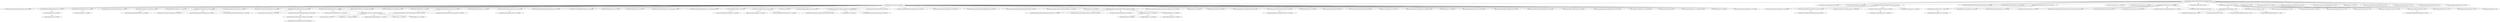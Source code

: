 digraph "de.codescape.jira.plugins:multiple-subtasks:atlassian-plugin:24.08.0" { 
	"de.codescape.jira.plugins:multiple-subtasks:atlassian-plugin:24.08.0" -> "com.atlassian.jira:jira-api:jar:9.17.2:provided" ; 
	"de.codescape.jira.plugins:multiple-subtasks:atlassian-plugin:24.08.0" -> "com.atlassian.upm:licensing-api:jar:6.5.8:provided" ; 
	"de.codescape.jira.plugins:multiple-subtasks:atlassian-plugin:24.08.0" -> "com.atlassian.upm:upm-api:jar:6.5.8:provided" ; 
	"de.codescape.jira.plugins:multiple-subtasks:atlassian-plugin:24.08.0" -> "com.atlassian.activeobjects:activeobjects-plugin:jar:5.0.3:provided" ; 
	"de.codescape.jira.plugins:multiple-subtasks:atlassian-plugin:24.08.0" -> "com.atlassian.plugin:atlassian-spring-scanner-annotation:jar:3.0.4:provided" ; 
	"de.codescape.jira.plugins:multiple-subtasks:atlassian-plugin:24.08.0" -> "org.springframework:spring-beans:jar:5.3.34:provided" ; 
	"de.codescape.jira.plugins:multiple-subtasks:atlassian-plugin:24.08.0" -> "org.springframework:spring-context:jar:5.3.34:provided" ; 
	"de.codescape.jira.plugins:multiple-subtasks:atlassian-plugin:24.08.0" -> "javax.ws.rs:jsr311-api:jar:1.1.1:provided" ; 
	"de.codescape.jira.plugins:multiple-subtasks:atlassian-plugin:24.08.0" -> "javax.servlet:javax.servlet-api:jar:4.0.1:provided" ; 
	"de.codescape.jira.plugins:multiple-subtasks:atlassian-plugin:24.08.0" -> "com.google.guava:guava:jar:32.1.3-jre:provided" ; 
	"de.codescape.jira.plugins:multiple-subtasks:atlassian-plugin:24.08.0" -> "org.hamcrest:hamcrest-core:jar:1.3:test" ; 
	"de.codescape.jira.plugins:multiple-subtasks:atlassian-plugin:24.08.0" -> "com.atlassian.jira:jira-tests:jar:9.17.2:test" ; 
	"de.codescape.jira.plugins:multiple-subtasks:atlassian-plugin:24.08.0" -> "junit:junit:jar:4.13.1:test" ; 
	"de.codescape.jira.plugins:multiple-subtasks:atlassian-plugin:24.08.0" -> "org.mockito:mockito-core:jar:2.21.0:test" ; 
	"de.codescape.jira.plugins:multiple-subtasks:atlassian-plugin:24.08.0" -> "net.java.dev.activeobjects:activeobjects-test:jar:5.0.3:test" ; 
	"de.codescape.jira.plugins:multiple-subtasks:atlassian-plugin:24.08.0" -> "com.atlassian.activeobjects:activeobjects-test:jar:5.0.3:test" ; 
	"de.codescape.jira.plugins:multiple-subtasks:atlassian-plugin:24.08.0" -> "hsqldb:hsqldb:jar:1.8.0.10:test" ; 
	"de.codescape.jira.plugins:multiple-subtasks:atlassian-plugin:24.08.0" -> "com.atlassian.profiling:atlassian-profiling-api:jar:4.9.1:test" ; 
	"de.codescape.jira.plugins:multiple-subtasks:atlassian-plugin:24.08.0" -> "org.apache.lucene:lucene-core:jar:7.3.1:test" ; 
	"de.codescape.jira.plugins:multiple-subtasks:atlassian-plugin:24.08.0" -> "org.apache.logging.log4j:log4j-core:jar:2.20.0:test" ; 
	"de.codescape.jira.plugins:multiple-subtasks:atlassian-plugin:24.08.0" -> "org.apache.logging.log4j:log4j-api:jar:2.20.0:test" ; 
	"com.atlassian.jira:jira-api:jar:9.17.2:provided" -> "com.atlassian.annotations:atlassian-annotations:jar:4.0.3:provided" ; 
	"com.atlassian.jira:jira-api:jar:9.17.2:provided" -> "com.atlassian.ofbiz:entityengine-share:jar:3.0.11:provided" ; 
	"com.atlassian.jira:jira-api:jar:9.17.2:provided" -> "com.atlassian.ofbiz:entityengine:jar:3.0.11:provided" ; 
	"com.atlassian.jira:jira-api:jar:9.17.2:provided" -> "com.atlassian.collectors:atlassian-collectors-util:jar:1.1:provided" ; 
	"com.atlassian.jira:jira-api:jar:9.17.2:provided" -> "opensymphony:webwork:jar:1.4-atlassian-31:provided" ; 
	"com.atlassian.jira:jira-api:jar:9.17.2:provided" -> "webwork:pell-multipart-request:jar:1.31.0:provided" ; 
	"com.atlassian.jira:jira-api:jar:9.17.2:provided" -> "com.atlassian.core:atlassian-core:jar:8.1.0:provided" ; 
	"com.atlassian.jira:jira-api:jar:9.17.2:provided" -> "com.atlassian.core:atlassian-core-user:jar:8.1.0:provided" ; 
	"com.atlassian.jira:jira-api:jar:9.17.2:provided" -> "com.atlassian.core:atlassian-core-thumbnail:jar:8.1.0:provided" ; 
	"com.atlassian.jira:jira-api:jar:9.17.2:provided" -> "com.atlassian.extras:atlassian-extras:jar:3.4.6:provided" ; 
	"com.atlassian.jira:jira-api:jar:9.17.2:provided" -> "com.atlassian.velocity:atlassian-velocity:jar:1.4:provided" ; 
	"com.atlassian.jira:jira-api:jar:9.17.2:provided" -> "org.apache.velocity:velocity:jar:1.6.4-atlassian-25:provided" ; 
	"com.atlassian.jira:jira-api:jar:9.17.2:provided" -> "osworkflow:osworkflow:jar:2.9.0-atlassian-1:provided" ; 
	"com.atlassian.jira:jira-api:jar:9.17.2:provided" -> "opensymphony:propertyset:jar:1.5:provided" ; 
	"com.atlassian.jira:jira-api:jar:9.17.2:provided" -> "com.atlassian.cache:atlassian-cache-api:jar:6.1.0:provided" ; 
	"com.atlassian.jira:jira-api:jar:9.17.2:provided" -> "com.atlassian.beehive:beehive-api:jar:5.1.0:provided" ; 
	"com.atlassian.jira:jira-api:jar:9.17.2:provided" -> "com.atlassian.tenancy:atlassian-tenancy-api:jar:4.0.1:provided" ; 
	"com.atlassian.jira:jira-api:jar:9.17.2:provided" -> "com.atlassian.upgrade:upgrade-task-framework-api:jar:2.0.2:provided" ; 
	"com.atlassian.jira:jira-api:jar:9.17.2:provided" -> "com.atlassian.crowd:embedded-crowd-api:jar:5.2.2:provided" ; 
	"com.atlassian.jira:jira-api:jar:9.17.2:provided" -> "com.atlassian.fugue:fugue:jar:2.7.0:provided" ; 
	"com.atlassian.jira:jira-api:jar:9.17.2:provided" -> "io.atlassian.fugue:fugue:jar:5.0.0:provided" ; 
	"com.atlassian.jira:jira-api:jar:9.17.2:provided" -> "org.codehaus.jackson:jackson-core-asl:jar:1.9.14-atlassian-6:provided" ; 
	"com.atlassian.jira:jira-api:jar:9.17.2:provided" -> "org.codehaus.jackson:jackson-mapper-asl:jar:1.9.14-atlassian-6:provided" ; 
	"com.atlassian.jira:jira-api:jar:9.17.2:provided" -> "com.sun.mail:jakarta.mail:jar:1.6.7:provided" ; 
	"com.atlassian.jira:jira-api:jar:9.17.2:provided" -> "com.atlassian.mail:atlassian-mail:jar:6.0.3:provided" ; 
	"com.atlassian.jira:jira-api:jar:9.17.2:provided" -> "oro:oro:jar:2.0.8:provided" ; 
	"com.atlassian.jira:jira-api:jar:9.17.2:provided" -> "com.atlassian.applinks:applinks-api:jar:9.2.4:provided" ; 
	"com.atlassian.jira:jira-api:jar:9.17.2:provided" -> "com.google.javascript:closure-compiler-unshaded:jar:v20181008:provided" ; 
	"com.atlassian.jira:jira-api:jar:9.17.2:provided" -> "com.google.protobuf:protobuf-java:jar:3.21.9:provided" ; 
	"com.atlassian.jira:jira-api:jar:9.17.2:provided" -> "com.atlassian.velocity.htmlsafe:velocity-htmlsafe:jar:4.0.3:provided" ; 
	"com.atlassian.jira:jira-api:jar:9.17.2:provided" -> "com.atlassian.plugins:atlassian-plugins-api:jar:7.5.6:provided" ; 
	"com.atlassian.jira:jira-api:jar:9.17.2:provided" -> "com.atlassian.plugins:atlassian-plugins-webfragment:jar:6.1.0:provided" ; 
	"com.atlassian.jira:jira-api:jar:9.17.2:provided" -> "com.atlassian.plugins:atlassian-plugins-webfragment-api:jar:6.1.0:provided" ; 
	"com.atlassian.jira:jira-api:jar:9.17.2:provided" -> "com.atlassian.ozymandias:atlassian-plugin-point-safety:jar:1.0.0:provided" ; 
	"com.atlassian.jira:jira-api:jar:9.17.2:provided" -> "jfree:jfreechart:jar:1.0.13:provided" ; 
	"com.atlassian.jira:jira-api:jar:9.17.2:provided" -> "com.atlassian.plugins:atlassian-plugins-webresource:jar:6.3.1:provided" ; 
	"com.atlassian.jira:jira-api:jar:9.17.2:provided" -> "com.atlassian.plugins:atlassian-plugins-webresource-compiler-gcc:jar:6.3.1:provided" ; 
	"com.atlassian.jira:jira-api:jar:9.17.2:provided" -> "jfree:jcommon:jar:1.0.8:provided" ; 
	"com.atlassian.jira:jira-api:jar:9.17.2:provided" -> "com.atlassian.sal:sal-api:jar:5.2.0:provided" ; 
	"com.atlassian.jira:jira-api:jar:9.17.2:provided" -> "com.atlassian.gadgets:atlassian-gadgets-api:jar:8.1.8:provided" ; 
	"com.atlassian.jira:jira-api:jar:9.17.2:provided" -> "com.atlassian.johnson:atlassian-johnson-core:jar:4.0.1:provided" ; 
	"com.atlassian.jira:jira-api:jar:9.17.2:provided" -> "joda-time:joda-time:jar:2.12.7:provided" ; 
	"com.atlassian.jira:jira-api:jar:9.17.2:provided" -> "commons-lang:commons-lang:jar:2.6:provided" ; 
	"com.atlassian.jira:jira-api:jar:9.17.2:provided" -> "org.apache.commons:commons-lang3:jar:3.14.0:provided" ; 
	"com.atlassian.jira:jira-api:jar:9.17.2:provided" -> "commons-io:commons-io:jar:2.15.1:provided" ; 
	"com.atlassian.jira:jira-api:jar:9.17.2:provided" -> "commons-httpclient:commons-httpclient:jar:3.1-jenkins-3:provided" ; 
	"com.atlassian.jira:jira-api:jar:9.17.2:provided" -> "org.slf4j:slf4j-api:jar:1.7.36:provided" ; 
	"com.atlassian.jira:jira-api:jar:9.17.2:provided" -> "org.apache.logging.log4j:log4j-1.2-api:jar:2.20.0:provided" ; 
	"com.atlassian.jira:jira-api:jar:9.17.2:provided" -> "com.atlassian.profiling:atlassian-profiling:jar:4.9.1:provided" ; 
	"com.atlassian.jira:jira-api:jar:9.17.2:provided" -> "com.atlassian.scheduler:atlassian-scheduler-api:jar:4.2.1:provided" ; 
	"com.atlassian.jira:jira-api:jar:9.17.2:provided" -> "com.atlassian.analytics:analytics-api:jar:8.4.2:provided" ; 
	"com.atlassian.jira:jira-api:jar:9.17.2:provided" -> "com.atlassian.application:atlassian-application-api:jar:2.0.0:provided" ; 
	"com.atlassian.jira:jira-api:jar:9.17.2:provided" -> "javax.validation:validation-api:jar:2.0.1.Final:provided" ; 
	"com.atlassian.jira:jira-api:jar:9.17.2:provided" -> "javax.inject:javax.inject:jar:1:provided" ; 
	"com.atlassian.jira:jira-api:jar:9.17.2:provided" -> "com.atlassian:lucene-extras:jar:7.3.1-atlassian-4:provided" ; 
	"com.atlassian.jira:jira-api:jar:9.17.2:provided" -> "org.dom4j:dom4j:jar:2.1.4:provided" ; 
	"com.atlassian.jira:jira-api:jar:9.17.2:provided" -> "commons-beanutils:commons-beanutils:jar:1.9.4:provided" ; 
	"com.atlassian.ofbiz:entityengine-share:jar:3.0.11:provided" -> "xerces:xercesImpl:jar:2.12.2:provided" ; 
	"xerces:xercesImpl:jar:2.12.2:provided" -> "xml-apis:xml-apis:jar:1.4.01:provided" ; 
	"com.atlassian.ofbiz:entityengine:jar:3.0.11:provided" -> "javax.transaction:jta:jar:1.1:provided" ; 
	"opensymphony:webwork:jar:1.4-atlassian-31:provided" -> "com.atlassian.html:atlassian-html-encoder:jar:1.5:provided" ; 
	"com.atlassian.core:atlassian-core:jar:8.1.0:provided" -> "com.atlassian.core:atlassian-core-logging:jar:8.1.0:provided" ; 
	"com.atlassian.core:atlassian-core:jar:8.1.0:provided" -> "commons-collections:commons-collections:jar:3.2.2:provided" ; 
	"com.atlassian.core:atlassian-core:jar:8.1.0:provided" -> "com.atlassian.image:atlassian-image-consumer:jar:1.0.1:provided" ; 
	"com.atlassian.extras:atlassian-extras:jar:3.4.6:provided" -> "commons-codec:commons-codec:jar:1.16.1:provided" ; 
	"com.atlassian.extras:atlassian-extras:jar:3.4.6:provided" -> "com.atlassian.extras:atlassian-extras-key-manager:jar:3.4.6:provided" ; 
	"com.atlassian.extras:atlassian-extras-key-manager:jar:3.4.6:provided" -> "com.atlassian.extras:atlassian-extras-common:jar:3.4.6:provided" ; 
	"com.atlassian.extras:atlassian-extras-common:jar:3.4.6:provided" -> "com.atlassian.extras:atlassian-extras-api:jar:3.4.6:provided" ; 
	"com.atlassian.velocity:atlassian-velocity:jar:1.4:provided" -> "org.apache.commons:commons-text:jar:1.11.0:provided" ; 
	"com.atlassian.velocity:atlassian-velocity:jar:1.4:provided" -> "opensymphony:oscore:jar:2.3.0-atlassian-5:provided" ; 
	"opensymphony:oscore:jar:2.3.0-atlassian-5:provided" -> "javax.ejb:ejb-api:jar:3.0:provided" ; 
	"opensymphony:oscore:jar:2.3.0-atlassian-5:provided" -> "log4j:log4j:jar:1.2.17-atlassian-18:provided" ; 
	"opensymphony:oscore:jar:2.3.0-atlassian-5:provided" -> "commons-logging:commons-logging:jar:1.1.1:provided" ; 
	"opensymphony:oscore:jar:2.3.0-atlassian-5:provided" -> "xalan:xalan:jar:2.7.3:provided" ; 
	"opensymphony:oscore:jar:2.3.0-atlassian-5:provided" -> "xalan:serializer:jar:2.7.3:provided" ; 
	"com.atlassian.cache:atlassian-cache-api:jar:6.1.0:provided" -> "com.atlassian.instrumentation:atlassian-instrumentation-core:jar:3.0.1:provided" ; 
	"com.atlassian.cache:atlassian-cache-api:jar:6.1.0:provided" -> "io.atlassian.util.concurrent:atlassian-util-concurrent:jar:4.0.1:provided" ; 
	"com.atlassian.tenancy:atlassian-tenancy-api:jar:4.0.1:provided" -> "com.atlassian.event:atlassian-event:jar:5.1.0:provided" ; 
	"com.sun.mail:jakarta.mail:jar:1.6.7:provided" -> "com.sun.activation:jakarta.activation:jar:1.2.1:provided" ; 
	"com.atlassian.mail:atlassian-mail:jar:6.0.3:provided" -> "jakarta.mail:jakarta.mail-api:jar:1.6.7:provided" ; 
	"com.atlassian.mail:atlassian-mail:jar:6.0.3:provided" -> "jakarta.activation:jakarta.activation-api:jar:1.2.2:provided" ; 
	"com.google.javascript:closure-compiler-unshaded:jar:v20181008:provided" -> "com.google.javascript:closure-compiler-externs:jar:v20181008:provided" ; 
	"com.google.javascript:closure-compiler-unshaded:jar:v20181008:provided" -> "args4j:args4j:jar:2.0.26:provided" ; 
	"com.google.javascript:closure-compiler-unshaded:jar:v20181008:provided" -> "com.google.jsinterop:jsinterop-annotations:jar:1.0.0:provided" ; 
	"com.atlassian.plugins:atlassian-plugins-webresource:jar:6.3.1:provided" -> "com.atlassian.plugins:atlassian-plugins-webresource-api:jar:6.3.1:provided" ; 
	"com.atlassian.plugins:atlassian-plugins-webresource:jar:6.3.1:provided" -> "com.atlassian.plugins:atlassian-plugins-webresource-spi:jar:6.3.1:provided" ; 
	"com.atlassian.plugins:atlassian-plugins-webresource:jar:6.3.1:provided" -> "com.atlassian.sourcemap:sourcemap:jar:2.0.0:provided" ; 
	"com.atlassian.plugins:atlassian-plugins-webresource:jar:6.3.1:provided" -> "org.jgrapht:jgrapht-core:jar:1.5.2:provided" ; 
	"com.atlassian.plugins:atlassian-plugins-webresource:jar:6.3.1:provided" -> "org.jgrapht:jgrapht-io:jar:1.5.2:provided" ; 
	"org.jgrapht:jgrapht-core:jar:1.5.2:provided" -> "org.jheaps:jheaps:jar:0.14:provided" ; 
	"org.jgrapht:jgrapht-core:jar:1.5.2:provided" -> "org.apfloat:apfloat:jar:1.10.1:provided" ; 
	"org.jgrapht:jgrapht-io:jar:1.5.2:provided" -> "org.antlr:antlr4-runtime:jar:4.7.2:provided" ; 
	"com.atlassian.johnson:atlassian-johnson-core:jar:4.0.1:provided" -> "com.atlassian.plugins:atlassian-plugins-servlet:jar:7.5.6:provided" ; 
	"com.atlassian.activeobjects:activeobjects-plugin:jar:5.0.3:provided" -> "net.java.dev.activeobjects:activeobjects:jar:5.0.3:provided" ; 
	"com.atlassian.activeobjects:activeobjects-plugin:jar:5.0.3:provided" -> "com.atlassian.activeobjects:activeobjects-core:jar:5.0.3:provided" ; 
	"com.atlassian.activeobjects:activeobjects-plugin:jar:5.0.3:provided" -> "com.atlassian.activeobjects:activeobjects-dbex:jar:5.3.1:provided" ; 
	"com.atlassian.activeobjects:activeobjects-plugin:jar:5.0.3:provided" -> "org.codehaus.woodstox:woodstox-core-asl:jar:4.4.1:provided" ; 
	"com.atlassian.activeobjects:activeobjects-plugin:jar:5.0.3:provided" -> "com.google.code.gson:gson:jar:2.10.1:provided" ; 
	"com.atlassian.activeobjects:activeobjects-core:jar:5.0.3:provided" -> "com.atlassian.activeobjects:activeobjects-spi:jar:5.0.3:provided" ; 
	"org.codehaus.woodstox:woodstox-core-asl:jar:4.4.1:provided" -> "org.codehaus.woodstox:stax2-api:jar:3.1.4:provided" ; 
	"org.springframework:spring-beans:jar:5.3.34:provided" -> "org.springframework:spring-core:jar:5.3.34:provided" ; 
	"org.springframework:spring-core:jar:5.3.34:provided" -> "org.springframework:spring-jcl:jar:5.3.34:provided" ; 
	"org.springframework:spring-context:jar:5.3.34:provided" -> "org.springframework:spring-aop:jar:5.3.34:provided" ; 
	"org.springframework:spring-context:jar:5.3.34:provided" -> "org.springframework:spring-expression:jar:5.3.34:provided" ; 
	"com.google.guava:guava:jar:32.1.3-jre:provided" -> "com.google.guava:failureaccess:jar:1.0.1:provided" ; 
	"com.google.guava:guava:jar:32.1.3-jre:provided" -> "com.google.guava:listenablefuture:jar:9999.0-empty-to-avoid-conflict-with-guava:provided" ; 
	"com.google.guava:guava:jar:32.1.3-jre:provided" -> "com.google.code.findbugs:jsr305:jar:3.0.0:provided" ; 
	"com.google.guava:guava:jar:32.1.3-jre:provided" -> "org.checkerframework:checker-qual:jar:3.42.0:provided" ; 
	"com.google.guava:guava:jar:32.1.3-jre:provided" -> "com.google.errorprone:error_prone_annotations:jar:2.21.1:provided" ; 
	"com.google.guava:guava:jar:32.1.3-jre:provided" -> "com.google.j2objc:j2objc-annotations:jar:2.8:provided" ; 
	"com.atlassian.jira:jira-tests:jar:9.17.2:test" -> "org.junit.jupiter:junit-jupiter-api:jar:5.7.0:test" ; 
	"com.atlassian.jira:jira-tests:jar:9.17.2:test" -> "org.junit.jupiter:junit-jupiter-engine:jar:5.7.0:test" ; 
	"com.atlassian.jira:jira-tests:jar:9.17.2:test" -> "org.junit.vintage:junit-vintage-engine:jar:5.7.0:test" ; 
	"com.atlassian.jira:jira-tests:jar:9.17.2:test" -> "org.mockito:mockito-junit-jupiter:jar:2.23.0:test" ; 
	"com.atlassian.jira:jira-tests:jar:9.17.2:test" -> "org.junit.jupiter:junit-jupiter-params:jar:5.7.0:test" ; 
	"com.atlassian.jira:jira-tests:jar:9.17.2:test" -> "org.hamcrest:hamcrest-library:jar:1.3:test" ; 
	"com.atlassian.jira:jira-tests:jar:9.17.2:test" -> "mockobjects:mockobjects-jdk1.3-j2ee1.3:jar:0.07:test" ; 
	"com.atlassian.jira:jira-tests:jar:9.17.2:test" -> "com.atlassian.inception:inception:jar:1.25:test" ; 
	"org.junit.jupiter:junit-jupiter-api:jar:5.7.0:test" -> "org.apiguardian:apiguardian-api:jar:1.1.0:test" ; 
	"org.junit.jupiter:junit-jupiter-api:jar:5.7.0:test" -> "org.opentest4j:opentest4j:jar:1.2.0:test" ; 
	"org.junit.jupiter:junit-jupiter-api:jar:5.7.0:test" -> "org.junit.platform:junit-platform-commons:jar:1.7.0:test" ; 
	"org.junit.jupiter:junit-jupiter-engine:jar:5.7.0:test" -> "org.junit.platform:junit-platform-engine:jar:1.7.0:test" ; 
	"com.atlassian.inception:inception:jar:1.25:test" -> "com.atlassian.modzdetector:modz-detector:jar:0.12:test" ; 
	"org.mockito:mockito-core:jar:2.21.0:test" -> "net.bytebuddy:byte-buddy:jar:1.14.17:test" ; 
	"org.mockito:mockito-core:jar:2.21.0:test" -> "net.bytebuddy:byte-buddy-agent:jar:1.8.15:test" ; 
	"org.mockito:mockito-core:jar:2.21.0:test" -> "org.objenesis:objenesis:jar:2.1:test" ; 
 } 